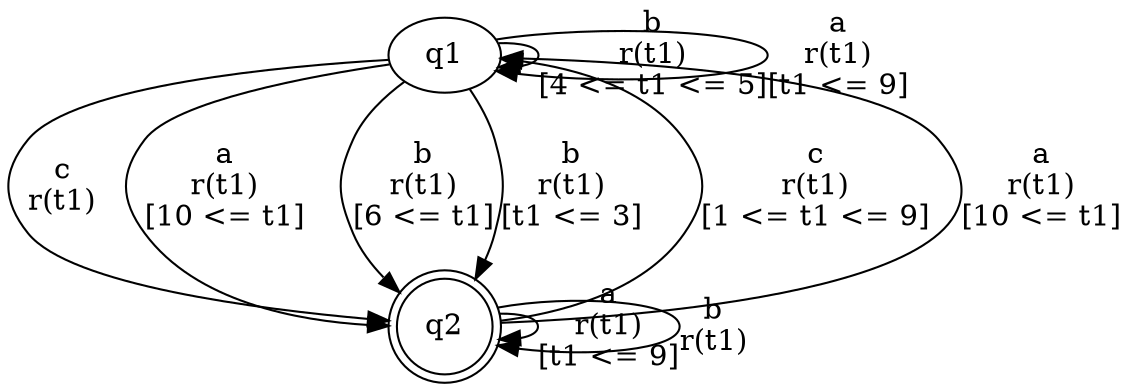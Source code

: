 digraph L {
	qq1[label=q1]
	qq2[label=q2 shape=doublecircle]
	qq1 -> qq2[label="c\nr(t1)\n"]
	qq2 -> qq2[label="a\nr(t1)\n[t1 <= 9]"]
	qq2 -> qq2[label="b\nr(t1)\n"]
	qq2 -> qq1[label="c\nr(t1)\n[1 <= t1 <= 9]"]
	qq2 -> qq1[label="a\nr(t1)\n[10 <= t1]"]
	qq1 -> qq2[label="a\nr(t1)\n[10 <= t1]"]
	qq1 -> qq2[label="b\nr(t1)\n[6 <= t1]"]
	qq1 -> qq1[label="b\nr(t1)\n[4 <= t1 <= 5]"]
	qq1 -> qq1[label="a\nr(t1)\n[t1 <= 9]"]
	qq1 -> qq2[label="b\nr(t1)\n[t1 <= 3]"]
}
